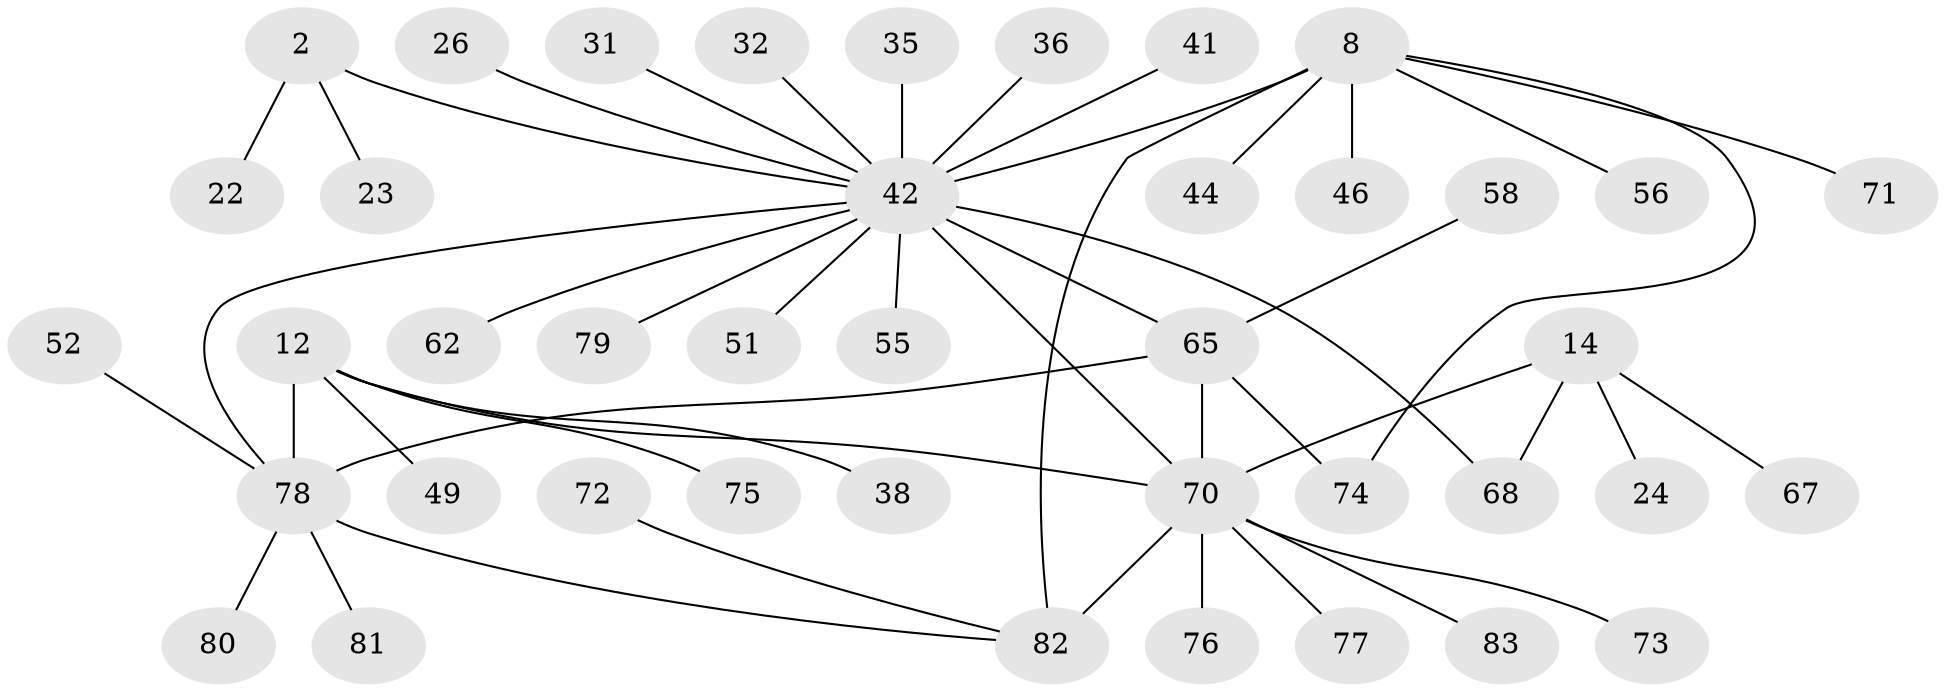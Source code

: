 // original degree distribution, {5: 0.04819277108433735, 3: 0.060240963855421686, 9: 0.03614457831325301, 6: 0.060240963855421686, 8: 0.03614457831325301, 4: 0.03614457831325301, 10: 0.024096385542168676, 2: 0.14457831325301204, 1: 0.5542168674698795}
// Generated by graph-tools (version 1.1) at 2025/57/03/04/25 21:57:28]
// undirected, 41 vertices, 47 edges
graph export_dot {
graph [start="1"]
  node [color=gray90,style=filled];
  2 [super="+1"];
  8 [super="+6"];
  12 [super="+10"];
  14 [super="+13"];
  22;
  23;
  24;
  26;
  31;
  32;
  35;
  36;
  38;
  41;
  42 [super="+20+4+25"];
  44;
  46;
  49;
  51;
  52;
  55;
  56;
  58;
  62 [super="+54"];
  65 [super="+37+45+18"];
  67 [super="+30"];
  68 [super="+27"];
  70 [super="+64+33+53+57"];
  71 [super="+60"];
  72;
  73;
  74;
  75;
  76;
  77;
  78 [super="+61+43"];
  79 [super="+69"];
  80 [super="+63+66"];
  81;
  82 [super="+48+7"];
  83;
  2 -- 22;
  2 -- 23;
  2 -- 42 [weight=4];
  8 -- 42 [weight=3];
  8 -- 44;
  8 -- 56;
  8 -- 74;
  8 -- 46;
  8 -- 82 [weight=4];
  8 -- 71;
  12 -- 49;
  12 -- 38;
  12 -- 75;
  12 -- 70;
  12 -- 78 [weight=4];
  14 -- 24;
  14 -- 68;
  14 -- 67;
  14 -- 70 [weight=4];
  26 -- 42;
  31 -- 42;
  32 -- 42;
  35 -- 42;
  36 -- 42;
  41 -- 42;
  42 -- 68;
  42 -- 79;
  42 -- 51;
  42 -- 55;
  42 -- 62;
  42 -- 70 [weight=2];
  42 -- 65 [weight=4];
  42 -- 78;
  52 -- 78;
  58 -- 65;
  65 -- 74;
  65 -- 70;
  65 -- 78;
  70 -- 73;
  70 -- 76;
  70 -- 77;
  70 -- 82 [weight=2];
  70 -- 83;
  72 -- 82;
  78 -- 80;
  78 -- 81;
  78 -- 82 [weight=2];
}
